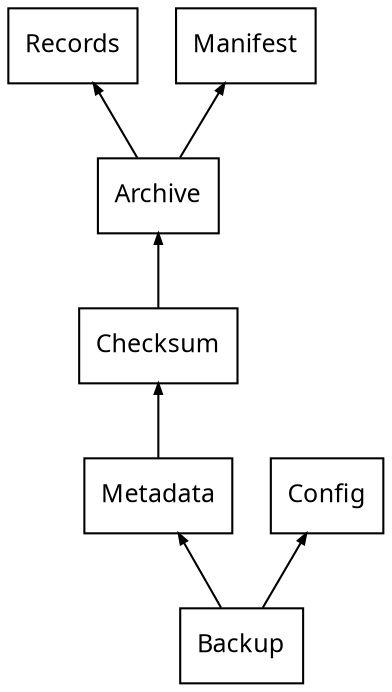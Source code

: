 digraph G {
  graph[rankdir="BT"]
  node[shape="box" fontsize="12" fontname="Rive Pixel"]
  edge[arrowsize="0.5" fontsize="12" fontname="Rive Pixel"]

  Backup -> Metadata
  Backup -> Config
  Metadata -> Checksum
  Checksum -> Archive
  Archive -> Records
  Archive -> Manifest
}


